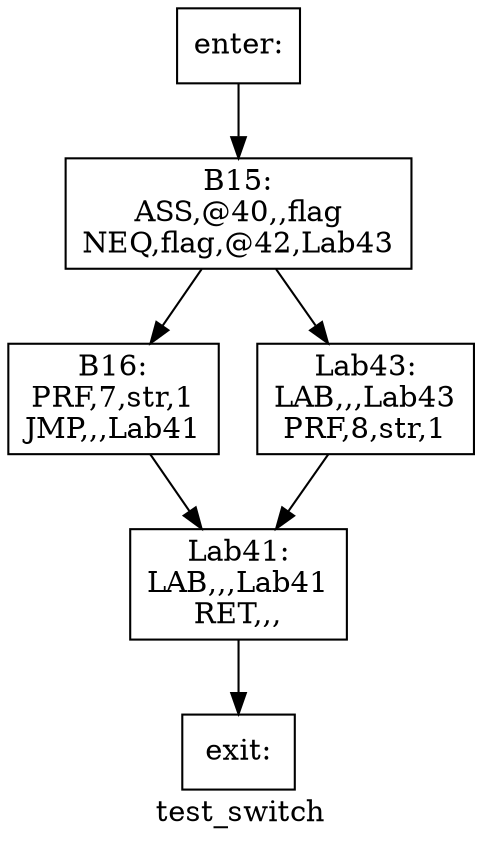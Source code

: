 digraph test_switch{
label =test_switch
B15[label="B15:\nASS,@40,,flag\nNEQ,flag,@42,Lab43\n" shape=box]
B16[label="B16:\nPRF,7,str,1\nJMP,,,Lab41\n" shape=box]
Lab41[label="Lab41:\nLAB,,,Lab41\nRET,,,\n" shape=box]
Lab43[label="Lab43:\nLAB,,,Lab43\nPRF,8,str,1\n" shape=box]
enter[label="enter:\n" shape=box]
exit[label="exit:\n" shape=box]
B15->B16
B15->Lab43
B16->Lab41
Lab41->exit
Lab43->Lab41
enter->B15
}
